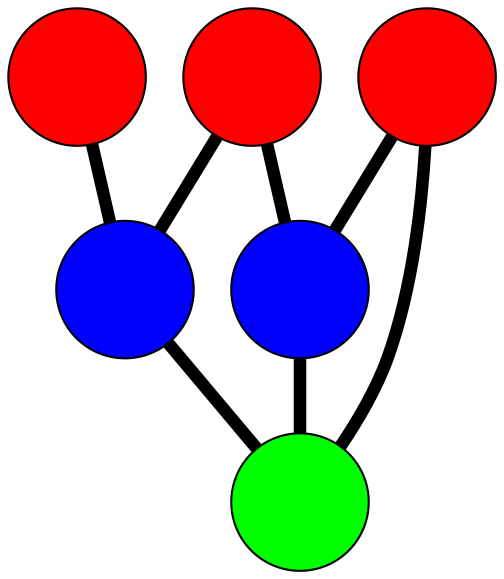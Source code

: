 graph G {
	graph [bb="-135.04,-118.31,193.29,116.32",
		overlap=false,
		sep=0.0,
		splines=true
	];
	node [color=black,
		fixedsize=true,
		fontname="Latin Modern Math",
		fontsize=42,
		height=.92,
		label="\N",
		penwidth=1,
		shape=circle,
		width=.92
	];
	edge [color=black,
		penwidth=6,
		style=bold
	];
	0	 [fillcolor=red,
		height=0.91667,
		label="",
		pos="-17.92,-85.314",
		style=filled,
		width=0.91667];
	3	 [fillcolor=blue,
		height=0.91667,
		label="",
		pos="-90.516,-10.941",
		style=filled,
		width=0.91667];
	0 -- 3	 [pos="-41.29,-61.372 -49.663,-52.794 -59.091,-43.135 -67.439,-34.583"];
	4	 [fillcolor=blue,
		height=0.91667,
		label="",
		pos="61.419,-17.783",
		style=filled,
		width=0.91667];
	0 -- 4	 [pos="7.6197,-63.575 16.77,-55.786 27.074,-47.016 36.198,-39.25"];
	1	 [fillcolor=red,
		height=0.91667,
		label="",
		pos="-102.04,83.317",
		style=filled,
		width=0.91667];
	1 -- 3	 [pos="-98.011,50.351 -96.881,41.113 -95.654,31.076 -94.526,21.849"];
	5	 [fillcolor=green,
		height=0.91667,
		label="",
		pos="-11.227,56.224",
		style=filled,
		width=0.91667];
	1 -- 5	 [pos="-70.279,73.841 -61.481,71.217 -51.93,68.367 -43.125,65.741"];
	2	 [fillcolor=red,
		height=0.91667,
		label="",
		pos="160.29,-25.504",
		style=filled,
		width=0.91667];
	2 -- 4	 [pos="127.36,-22.933 116.8,-22.109 105.11,-21.195 94.534,-20.369"];
	3 -- 5	 [pos="-64.992,10.681 -55.847,18.427 -45.549,27.15 -36.432,34.873"];
	4 -- 5	 [pos="38.033,6.0406 29.738,14.492 20.407,23.998 12.115,32.445"];
}
